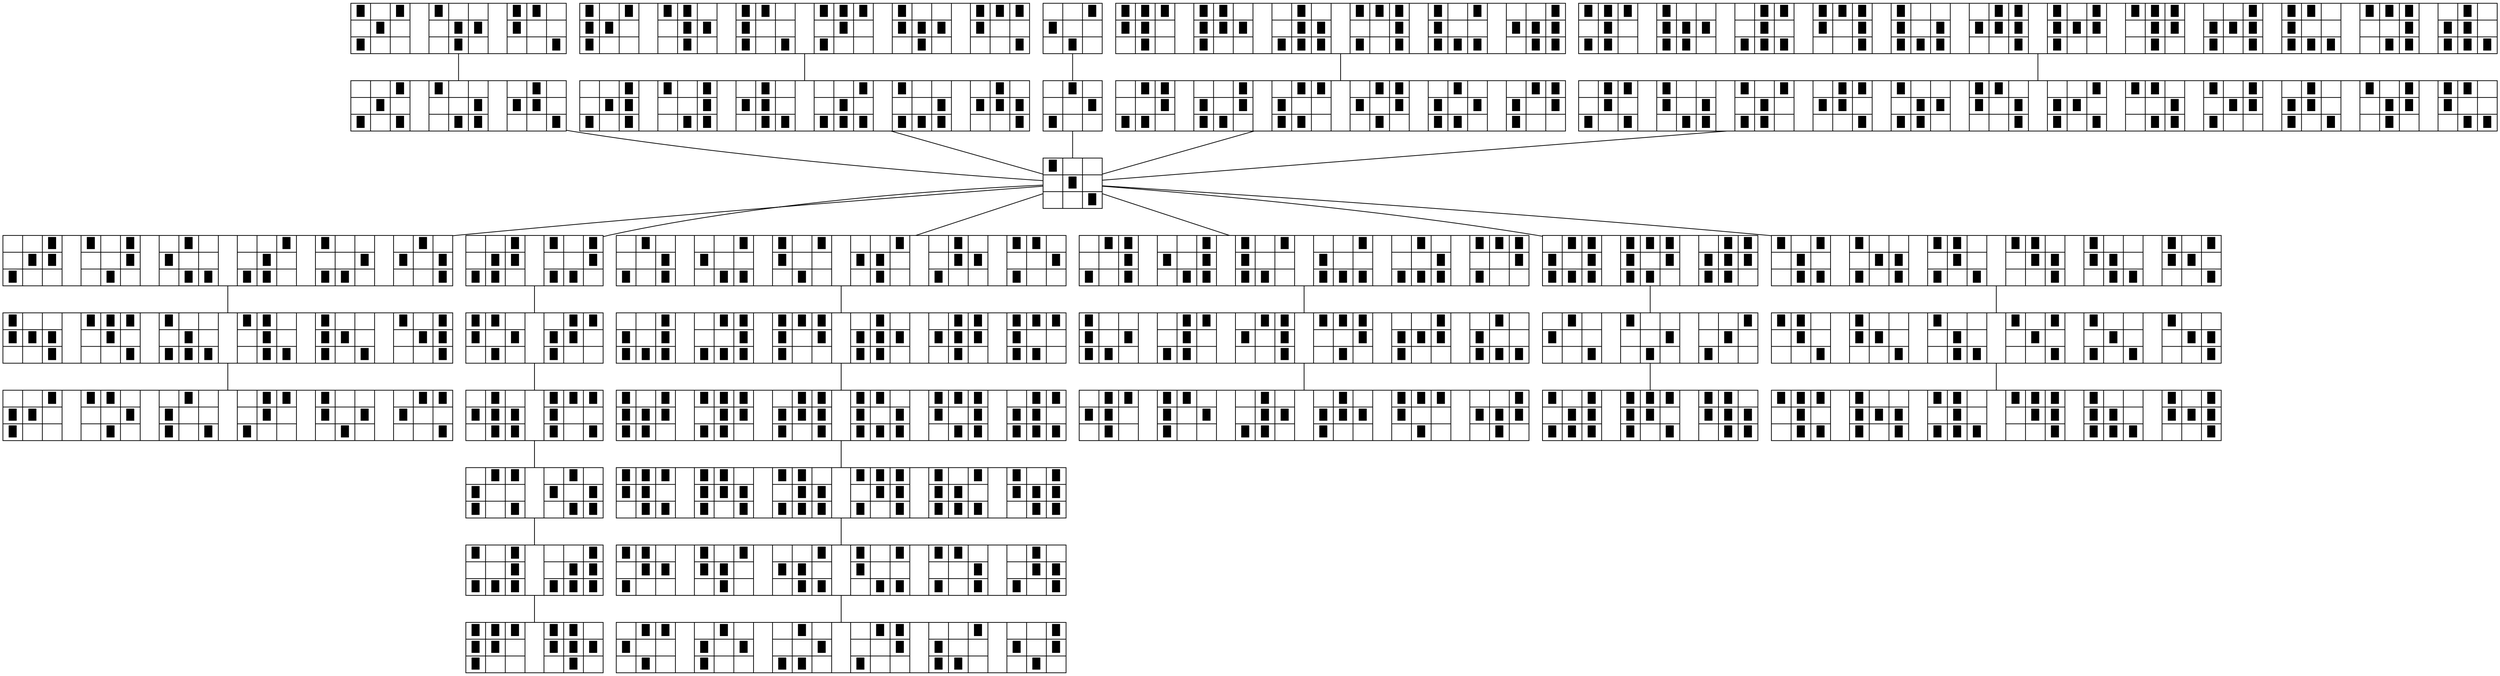 strict graph structs {
    node [shape=record];

161 [label="{ |█| }|{█| | }|{ | |█}|{&nbsp;&nbsp;}|{█| | }|{ | |█}|{ |█| }|{&nbsp;&nbsp;}|{ | |█}|{ |█| }|{█| | }"];
85 [label="{ | |█}|{ |█| }|{█| |█}|{&nbsp;&nbsp;}|{█| | }|{ | |█}|{ |█|█}|{&nbsp;&nbsp;}|{ |█| }|{█|█| }|{ | |█}"];
86 [label="{ | |█}|{ |█| }|{█|█| }|{&nbsp;&nbsp;}|{█| | }|{ | |█}|{█|█| }|{&nbsp;&nbsp;}|{ |█| }|{█| |█}|{ | |█}|{&nbsp;&nbsp;}|{ | |█}|{ |█|█}|{█| | }|{&nbsp;&nbsp;}|{█| |█}|{ | |█}|{ |█| }|{&nbsp;&nbsp;}|{ |█| }|{█| | }|{ |█|█}"];
87 [label="{ | |█}|{ |█| }|{█|█|█}|{&nbsp;&nbsp;}|{█| | }|{ | |█}|{█|█|█}|{&nbsp;&nbsp;}|{ |█| }|{█|█|█}|{ | |█}|{&nbsp;&nbsp;}|{ | |█}|{ |█|█}|{█| |█}|{&nbsp;&nbsp;}|{█| |█}|{ | |█}|{ |█|█}|{&nbsp;&nbsp;}|{ |█| }|{█|█| }|{ |█|█}"];
94 [label="{ | |█}|{ |█|█}|{█|█| }|{&nbsp;&nbsp;}|{█| |█}|{ | |█}|{█|█| }"];
335 [label="{█| |█}|{ | |█}|{█|█|█}|{&nbsp;&nbsp;}|{ | |█}|{ |█|█}|{█|█|█}"];
98 [label="{ | |█}|{█| | }|{ |█| }"];
99 [label="{ | |█}|{█| | }|{ |█|█}|{&nbsp;&nbsp;}|{ |█| }|{ | |█}|{█| |█}|{&nbsp;&nbsp;}|{█|█| }|{ | |█}|{█| | }|{&nbsp;&nbsp;}|{ |█| }|{ |█|█}|{█| | }|{&nbsp;&nbsp;}|{ | |█}|{█|█| }|{ |█| }|{&nbsp;&nbsp;}|{█| |█}|{█| | }|{ |█| }"];
172 [label="{ |█| }|{█| |█}|{█| | }|{&nbsp;&nbsp;}|{ |█|█}|{█| | }|{ |█| }|{&nbsp;&nbsp;}|{ | |█}|{█| |█}|{ |█| }|{&nbsp;&nbsp;}|{ | |█}|{█| | }|{█|█| }|{&nbsp;&nbsp;}|{ |█|█}|{ | |█}|{█| | }|{&nbsp;&nbsp;}|{ |█| }|{ | |█}|{█|█| }"];
103 [label="{ | |█}|{█| | }|{█|█|█}|{&nbsp;&nbsp;}|{ |█| }|{ | |█}|{█|█|█}|{&nbsp;&nbsp;}|{█|█|█}|{ | |█}|{█| | }|{&nbsp;&nbsp;}|{ |█|█}|{ | |█}|{█| |█}|{&nbsp;&nbsp;}|{ | |█}|{█| |█}|{ |█|█}|{&nbsp;&nbsp;}|{█| |█}|{█| | }|{█|█| }"];
110 [label="{ | |█}|{█| |█}|{█|█| }|{&nbsp;&nbsp;}|{ |█|█}|{ | |█}|{█|█| }|{&nbsp;&nbsp;}|{ |█|█}|{█| |█}|{█| | }|{&nbsp;&nbsp;}|{ |█| }|{█| |█}|{█|█| }|{&nbsp;&nbsp;}|{ |█|█}|{█| |█}|{ |█| }|{&nbsp;&nbsp;}|{ |█|█}|{█| | }|{█|█| }"];
207 [label="{ |█|█}|{ | |█}|{█|█|█}|{&nbsp;&nbsp;}|{ | |█}|{█| |█}|{█|█|█}|{&nbsp;&nbsp;}|{█|█|█}|{█| | }|{█|█| }|{&nbsp;&nbsp;}|{ |█|█}|{█|█|█}|{ |█| }|{&nbsp;&nbsp;}|{ |█| }|{█|█|█}|{█|█| }|{&nbsp;&nbsp;}|{█|█|█}|{█| |█}|{█| | }"];
370 [label="{█| |█}|{█|█| }|{ |█| }|{&nbsp;&nbsp;}|{█|█| }|{ |█|█}|{█| | }|{&nbsp;&nbsp;}|{ |█| }|{ |█|█}|{█| |█}|{&nbsp;&nbsp;}|{█|█| }|{ | |█}|{█| |█}|{&nbsp;&nbsp;}|{█| |█}|{█| | }|{ |█|█}|{&nbsp;&nbsp;}|{ | |█}|{█|█| }|{ |█|█}"];
212 [label="{ |█|█}|{ |█| }|{█| | }|{&nbsp;&nbsp;}|{█| | }|{█| |█}|{ |█| }|{&nbsp;&nbsp;}|{ |█|█}|{█| | }|{ | |█}|{&nbsp;&nbsp;}|{ | |█}|{█|█| }|{█| | }|{&nbsp;&nbsp;}|{█|█| }|{ | |█}|{ |█| }|{&nbsp;&nbsp;}|{ |█| }|{█| | }|{█| |█}"];
117 [label="{ | |█}|{█|█| }|{█| |█}|{&nbsp;&nbsp;}|{█|█| }|{ | |█}|{ |█|█}|{&nbsp;&nbsp;}|{█| |█}|{ |█|█}|{█| | }|{&nbsp;&nbsp;}|{ |█| }|{█|█| }|{█| |█}|{&nbsp;&nbsp;}|{█| |█}|{ |█|█}|{ |█| }|{&nbsp;&nbsp;}|{█|█| }|{█| | }|{ |█|█}|{&nbsp;&nbsp;}|{ |█|█}|{ |█| }|{█| |█}|{&nbsp;&nbsp;}|{█| | }|{█| |█}|{ |█|█}|{&nbsp;&nbsp;}|{█| |█}|{ |█| }|{█|█| }|{&nbsp;&nbsp;}|{ |█|█}|{█|█| }|{ | |█}|{&nbsp;&nbsp;}|{█| | }|{ |█|█}|{█|█| }|{&nbsp;&nbsp;}|{█|█| }|{█| |█}|{ | |█}"];
188 [label="{ |█| }|{█|█|█}|{█| | }|{&nbsp;&nbsp;}|{█|█|█}|{█| | }|{ |█| }|{&nbsp;&nbsp;}|{ | |█}|{█|█|█}|{ |█| }|{&nbsp;&nbsp;}|{ |█|█}|{█|█| }|{ |█| }|{&nbsp;&nbsp;}|{█|█| }|{█| |█}|{█| | }|{&nbsp;&nbsp;}|{ |█| }|{ |█|█}|{█|█| }"];
444 [label="{█|█| }|{█|█|█}|{█| | }|{&nbsp;&nbsp;}|{█|█|█}|{█|█| }|{ |█| }|{&nbsp;&nbsp;}|{ | |█}|{█|█|█}|{ |█|█}|{&nbsp;&nbsp;}|{█| |█}|{█| | }|{█|█|█}|{&nbsp;&nbsp;}|{█|█|█}|{ | |█}|{█| |█}|{&nbsp;&nbsp;}|{ |█| }|{ |█|█}|{█|█|█}"];
458 [label="{█|█|█}|{ | |█}|{ |█| }|{&nbsp;&nbsp;}|{ | |█}|{█|█|█}|{█| | }|{&nbsp;&nbsp;}|{ |█| }|{█| | }|{█|█|█}|{&nbsp;&nbsp;}|{█| | }|{█| |█}|{█|█| }|{&nbsp;&nbsp;}|{ |█|█}|{ |█| }|{█|█| }|{&nbsp;&nbsp;}|{ |█|█}|{█| |█}|{ | |█}"];
380 [label="{█| |█}|{█|█|█}|{█| | }|{&nbsp;&nbsp;}|{█|█|█}|{ |█|█}|{ |█| }|{&nbsp;&nbsp;}|{ | |█}|{█|█|█}|{█| |█}|{&nbsp;&nbsp;}|{█|█| }|{█| | }|{█|█|█}|{&nbsp;&nbsp;}|{█|█|█}|{ | |█}|{ |█|█}|{&nbsp;&nbsp;}|{ |█| }|{█|█| }|{█|█|█}|{&nbsp;&nbsp;}|{█|█|█}|{ |█| }|{█|█| }|{&nbsp;&nbsp;}|{█| | }|{█|█|█}|{█|█| }|{&nbsp;&nbsp;}|{ |█|█}|{ |█| }|{█|█|█}|{&nbsp;&nbsp;}|{█|█|█}|{█| |█}|{ | |█}|{&nbsp;&nbsp;}|{█| | }|{█| |█}|{█|█|█}|{&nbsp;&nbsp;}|{ |█|█}|{█|█|█}|{ | |█}"];
140 [label="{ |█| }|{ | |█}|{█| | }"];
229 [label="{ |█|█}|{█| | }|{█| |█}|{&nbsp;&nbsp;}|{ |█| }|{█| |█}|{ |█|█}"];
187 [label="{ |█| }|{█|█|█}|{ |█|█}|{&nbsp;&nbsp;}|{█|█|█}|{█| | }|{█| |█}"];
239 [label="{ |█|█}|{█| |█}|{█|█|█}|{&nbsp;&nbsp;}|{█|█|█}|{█| |█}|{█|█| }|{&nbsp;&nbsp;}|{ |█|█}|{█|█|█}|{█|█| }"];
426 [label="{█|█| }|{█| |█}|{ |█| }|{&nbsp;&nbsp;}|{ |█|█}|{█|█| }|{█| | }"];
478 [label="{█|█|█}|{ |█|█}|{█|█| }|{&nbsp;&nbsp;}|{█| |█}|{█|█|█}|{█|█| }|{&nbsp;&nbsp;}|{ |█|█}|{█|█| }|{█|█|█}|{&nbsp;&nbsp;}|{█|█|█}|{█| |█}|{ |█|█}|{&nbsp;&nbsp;}|{█|█| }|{█| |█}|{█|█|█}|{&nbsp;&nbsp;}|{ |█|█}|{█|█|█}|{█| |█}"];
273 [label="{█| | }|{ |█| }|{ | |█}"];
305 [label="{█| | }|{█|█| }|{ | |█}|{&nbsp;&nbsp;}|{█|█| }|{ |█| }|{ | |█}|{&nbsp;&nbsp;}|{█| | }|{ |█|█}|{ | |█}|{&nbsp;&nbsp;}|{█| | }|{ |█| }|{█| |█}|{&nbsp;&nbsp;}|{█| |█}|{ |█| }|{ | |█}|{&nbsp;&nbsp;}|{█| | }|{ |█| }|{ |█|█}"];
403 [label="{█|█| }|{ |█| }|{ |█|█}|{&nbsp;&nbsp;}|{█| | }|{█|█| }|{█| |█}|{&nbsp;&nbsp;}|{█| |█}|{ |█|█}|{ | |█}|{&nbsp;&nbsp;}|{█| | }|{█|█|█}|{ | |█}|{&nbsp;&nbsp;}|{█|█|█}|{ |█| }|{ | |█}|{&nbsp;&nbsp;}|{█| | }|{ |█| }|{█|█|█}"];
340 [label="{█| |█}|{ |█| }|{█| | }|{&nbsp;&nbsp;}|{█| | }|{ |█|█}|{ |█| }|{&nbsp;&nbsp;}|{█|█| }|{█| | }|{ | |█}"];
285 [label="{█| | }|{ |█|█}|{█| |█}|{&nbsp;&nbsp;}|{█| |█}|{ |█| }|{ |█|█}|{&nbsp;&nbsp;}|{█| |█}|{█|█| }|{ | |█}|{&nbsp;&nbsp;}|{█| | }|{█|█| }|{ |█|█}|{&nbsp;&nbsp;}|{█|█| }|{ |█|█}|{ | |█}|{&nbsp;&nbsp;}|{█|█| }|{ |█| }|{█| |█}"];
317 [label="{█| | }|{█|█|█}|{█| |█}|{&nbsp;&nbsp;}|{█|█|█}|{ |█| }|{ |█|█}|{&nbsp;&nbsp;}|{█| |█}|{█|█|█}|{ | |█}|{&nbsp;&nbsp;}|{█| | }|{█|█| }|{█|█|█}|{&nbsp;&nbsp;}|{█|█|█}|{ |█|█}|{ | |█}|{&nbsp;&nbsp;}|{█|█| }|{ |█| }|{█|█|█}"];
468 [label="{█|█|█}|{ |█| }|{█| | }|{&nbsp;&nbsp;}|{█| | }|{█|█|█}|{ |█| }|{&nbsp;&nbsp;}|{█|█|█}|{█| | }|{ | |█}|{&nbsp;&nbsp;}|{█| |█}|{█|█| }|{█| | }|{&nbsp;&nbsp;}|{█|█| }|{ |█|█}|{ |█| }|{&nbsp;&nbsp;}|{█|█| }|{█| | }|{█| |█}"];
351 [label="{█| |█}|{ |█|█}|{█|█|█}|{&nbsp;&nbsp;}|{█|█|█}|{█|█| }|{█| |█}|{&nbsp;&nbsp;}|{█|█| }|{█|█|█}|{ |█|█}"];
445 [label="{█|█| }|{█|█|█}|{█| |█}|{&nbsp;&nbsp;}|{█|█|█}|{█|█| }|{ |█|█}|{&nbsp;&nbsp;}|{█| |█}|{█|█|█}|{ |█|█}|{&nbsp;&nbsp;}|{█| |█}|{█|█| }|{█|█|█}|{&nbsp;&nbsp;}|{█|█|█}|{ |█|█}|{█| |█}|{&nbsp;&nbsp;}|{█|█| }|{ |█|█}|{█|█|█}"];
500 [label="{█|█|█}|{█|█| }|{█| | }|{&nbsp;&nbsp;}|{█|█| }|{█|█|█}|{ |█| }"];

380 -- 117 -- 273;
340 -- 85 -- 273;
468 -- 87 -- 273;
140 -- 98 -- 273;
444 -- 110 -- 273;
273 -- 103 -- 458 -- 188;
273 -- 285 -- 305 -- 317;
273 -- 239 -- 161 -- 351;
273 -- 86 -- 403 -- 212;
273 -- 99 -- 207 -- 478 -- 445 -- 370 -- 172;
273 -- 94 -- 426 -- 187 -- 229 -- 335 -- 500;
}
